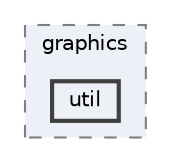 digraph "src/main/java/com/example/graphics/util"
{
 // LATEX_PDF_SIZE
  bgcolor="transparent";
  edge [fontname=Helvetica,fontsize=10,labelfontname=Helvetica,labelfontsize=10];
  node [fontname=Helvetica,fontsize=10,shape=box,height=0.2,width=0.4];
  compound=true
  subgraph clusterdir_75119c159baf1587d53ba54cb0939641 {
    graph [ bgcolor="#edf0f7", pencolor="grey50", label="graphics", fontname=Helvetica,fontsize=10 style="filled,dashed", URL="dir_75119c159baf1587d53ba54cb0939641.html",tooltip=""]
  dir_1888ace78eb43a174be8c37dee8b0aae [label="util", fillcolor="#edf0f7", color="grey25", style="filled,bold", URL="dir_1888ace78eb43a174be8c37dee8b0aae.html",tooltip=""];
  }
}
